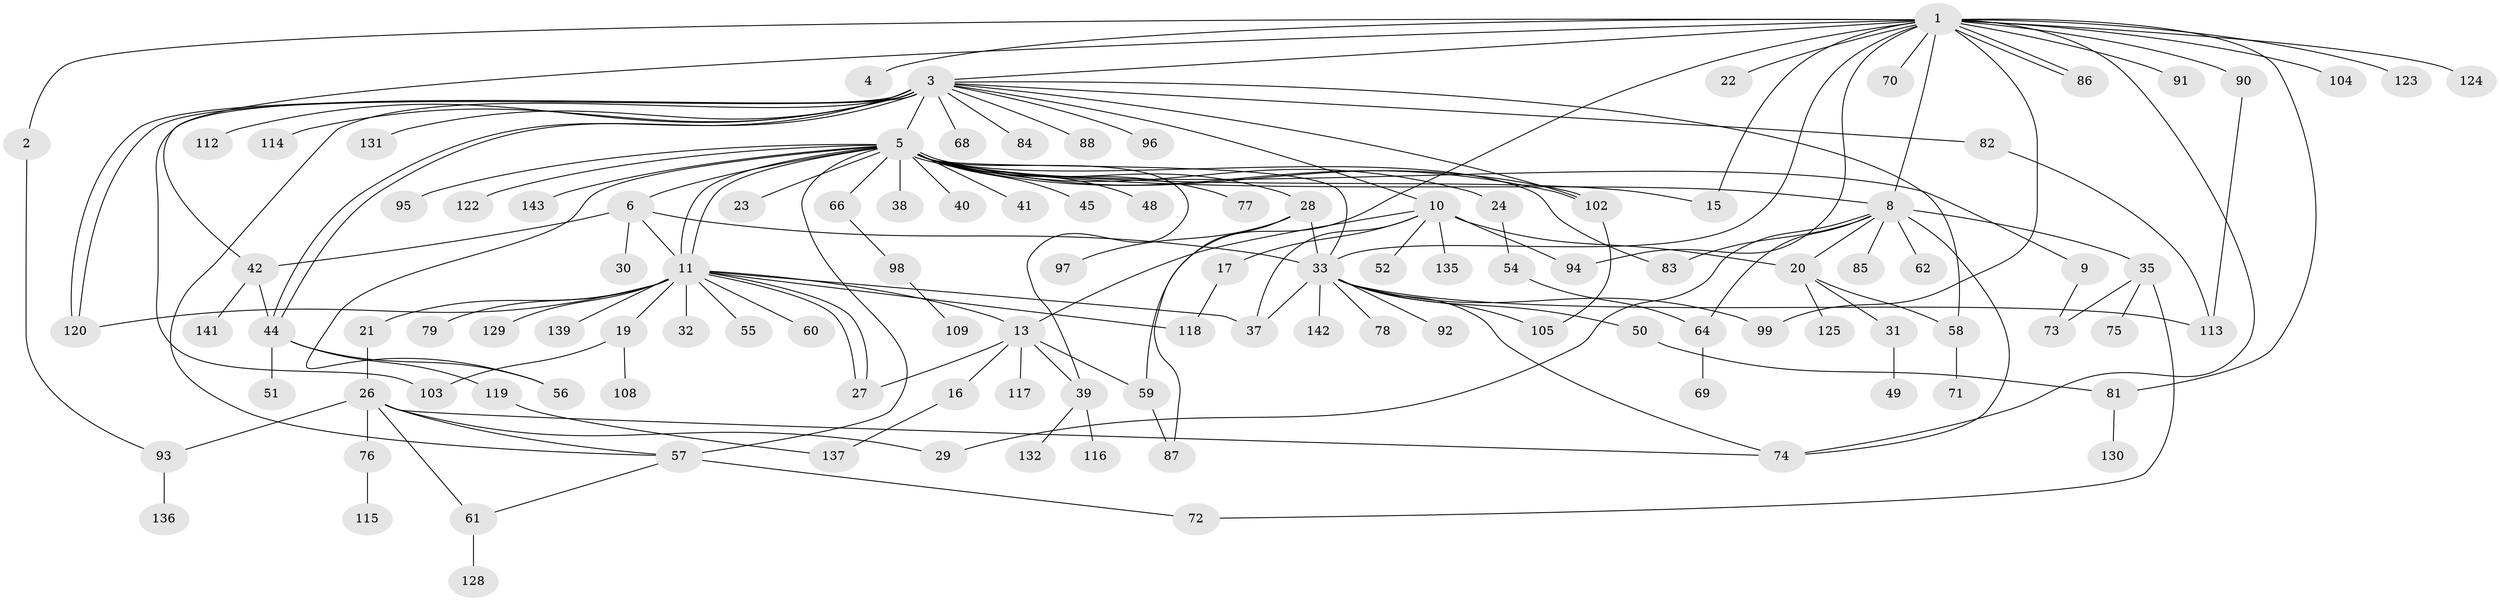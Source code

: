 // original degree distribution, {15: 0.006993006993006993, 2: 0.21678321678321677, 20: 0.006993006993006993, 1: 0.45454545454545453, 23: 0.006993006993006993, 5: 0.027972027972027972, 8: 0.006993006993006993, 3: 0.15384615384615385, 6: 0.006993006993006993, 19: 0.006993006993006993, 4: 0.07692307692307693, 13: 0.006993006993006993, 7: 0.006993006993006993, 16: 0.006993006993006993, 10: 0.006993006993006993}
// Generated by graph-tools (version 1.1) at 2025/11/02/27/25 16:11:13]
// undirected, 114 vertices, 160 edges
graph export_dot {
graph [start="1"]
  node [color=gray90,style=filled];
  1 [super="+47"];
  2;
  3 [super="+7"];
  4;
  5 [super="+14"];
  6;
  8 [super="+46"];
  9 [super="+65"];
  10 [super="+12"];
  11 [super="+18"];
  13 [super="+43"];
  15;
  16;
  17 [super="+36"];
  19 [super="+25"];
  20 [super="+100"];
  21;
  22;
  23;
  24;
  26 [super="+53"];
  27;
  28 [super="+89"];
  29;
  30;
  31 [super="+110"];
  32 [super="+34"];
  33 [super="+67"];
  35 [super="+63"];
  37;
  38 [super="+101"];
  39 [super="+107"];
  40;
  41;
  42 [super="+127"];
  44 [super="+111"];
  45;
  48;
  49;
  50;
  51;
  52;
  54;
  55;
  56;
  57 [super="+134"];
  58 [super="+138"];
  59 [super="+140"];
  60;
  61 [super="+80"];
  62;
  64;
  66;
  68;
  69;
  70;
  71;
  72;
  73;
  74;
  75;
  76;
  77;
  78;
  79;
  81 [super="+121"];
  82;
  83;
  84;
  85;
  86;
  87;
  88;
  90;
  91;
  92;
  93;
  94 [super="+133"];
  95;
  96;
  97;
  98;
  99;
  102 [super="+106"];
  103;
  104;
  105;
  108;
  109;
  112;
  113;
  114;
  115;
  116;
  117;
  118;
  119;
  120 [super="+126"];
  122;
  123;
  124;
  125;
  128;
  129;
  130;
  131;
  132;
  135;
  136;
  137;
  139;
  141;
  142;
  143;
  1 -- 2;
  1 -- 3;
  1 -- 4;
  1 -- 8 [weight=2];
  1 -- 15;
  1 -- 22;
  1 -- 33 [weight=2];
  1 -- 74;
  1 -- 86;
  1 -- 86;
  1 -- 90;
  1 -- 99;
  1 -- 123;
  1 -- 70;
  1 -- 104;
  1 -- 91;
  1 -- 81;
  1 -- 59;
  1 -- 124;
  1 -- 94;
  1 -- 42;
  2 -- 93;
  3 -- 5;
  3 -- 10;
  3 -- 44;
  3 -- 44;
  3 -- 57;
  3 -- 58;
  3 -- 68;
  3 -- 82;
  3 -- 84;
  3 -- 88;
  3 -- 96;
  3 -- 103;
  3 -- 112;
  3 -- 114;
  3 -- 120;
  3 -- 120;
  3 -- 131;
  3 -- 102;
  5 -- 6;
  5 -- 8;
  5 -- 9;
  5 -- 11 [weight=2];
  5 -- 11;
  5 -- 23;
  5 -- 24;
  5 -- 38 [weight=2];
  5 -- 41;
  5 -- 45;
  5 -- 56;
  5 -- 57 [weight=2];
  5 -- 66;
  5 -- 77;
  5 -- 83;
  5 -- 102;
  5 -- 102;
  5 -- 122;
  5 -- 33;
  5 -- 39;
  5 -- 40;
  5 -- 15;
  5 -- 48;
  5 -- 143;
  5 -- 28;
  5 -- 95;
  6 -- 11;
  6 -- 30;
  6 -- 33;
  6 -- 42;
  8 -- 20;
  8 -- 35;
  8 -- 62;
  8 -- 74;
  8 -- 85;
  8 -- 64;
  8 -- 83;
  8 -- 29;
  9 -- 73;
  10 -- 17;
  10 -- 52;
  10 -- 94;
  10 -- 37;
  10 -- 13;
  10 -- 135;
  10 -- 20;
  11 -- 13;
  11 -- 19;
  11 -- 21;
  11 -- 27;
  11 -- 27;
  11 -- 32;
  11 -- 37;
  11 -- 55;
  11 -- 60;
  11 -- 79;
  11 -- 118;
  11 -- 120;
  11 -- 129;
  11 -- 139;
  13 -- 16;
  13 -- 27;
  13 -- 59;
  13 -- 117;
  13 -- 39;
  16 -- 137;
  17 -- 118;
  19 -- 108;
  19 -- 103;
  20 -- 31;
  20 -- 58;
  20 -- 125;
  21 -- 26;
  24 -- 54;
  26 -- 29;
  26 -- 61;
  26 -- 74;
  26 -- 76;
  26 -- 93;
  26 -- 57;
  28 -- 87;
  28 -- 33;
  28 -- 97;
  31 -- 49;
  33 -- 37;
  33 -- 50;
  33 -- 74;
  33 -- 78;
  33 -- 92;
  33 -- 99;
  33 -- 105;
  33 -- 113;
  33 -- 142;
  35 -- 73;
  35 -- 72;
  35 -- 75;
  39 -- 116;
  39 -- 132;
  42 -- 141;
  42 -- 44;
  44 -- 51;
  44 -- 119;
  44 -- 56;
  50 -- 81;
  54 -- 64;
  57 -- 72;
  57 -- 61;
  58 -- 71;
  59 -- 87;
  61 -- 128;
  64 -- 69;
  66 -- 98;
  76 -- 115;
  81 -- 130;
  82 -- 113;
  90 -- 113;
  93 -- 136;
  98 -- 109;
  102 -- 105;
  119 -- 137;
}
